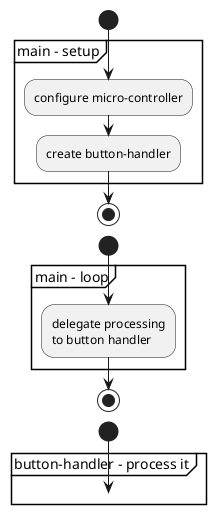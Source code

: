 @startuml

start

partition "main - setup" {
    :configure micro-controller;
    :create button-handler;
}

stop

start
partition "main - loop" {
    :delegate processing\nto button handler;
}
stop

start
partition "button-handler - process it" {
}


@enduml